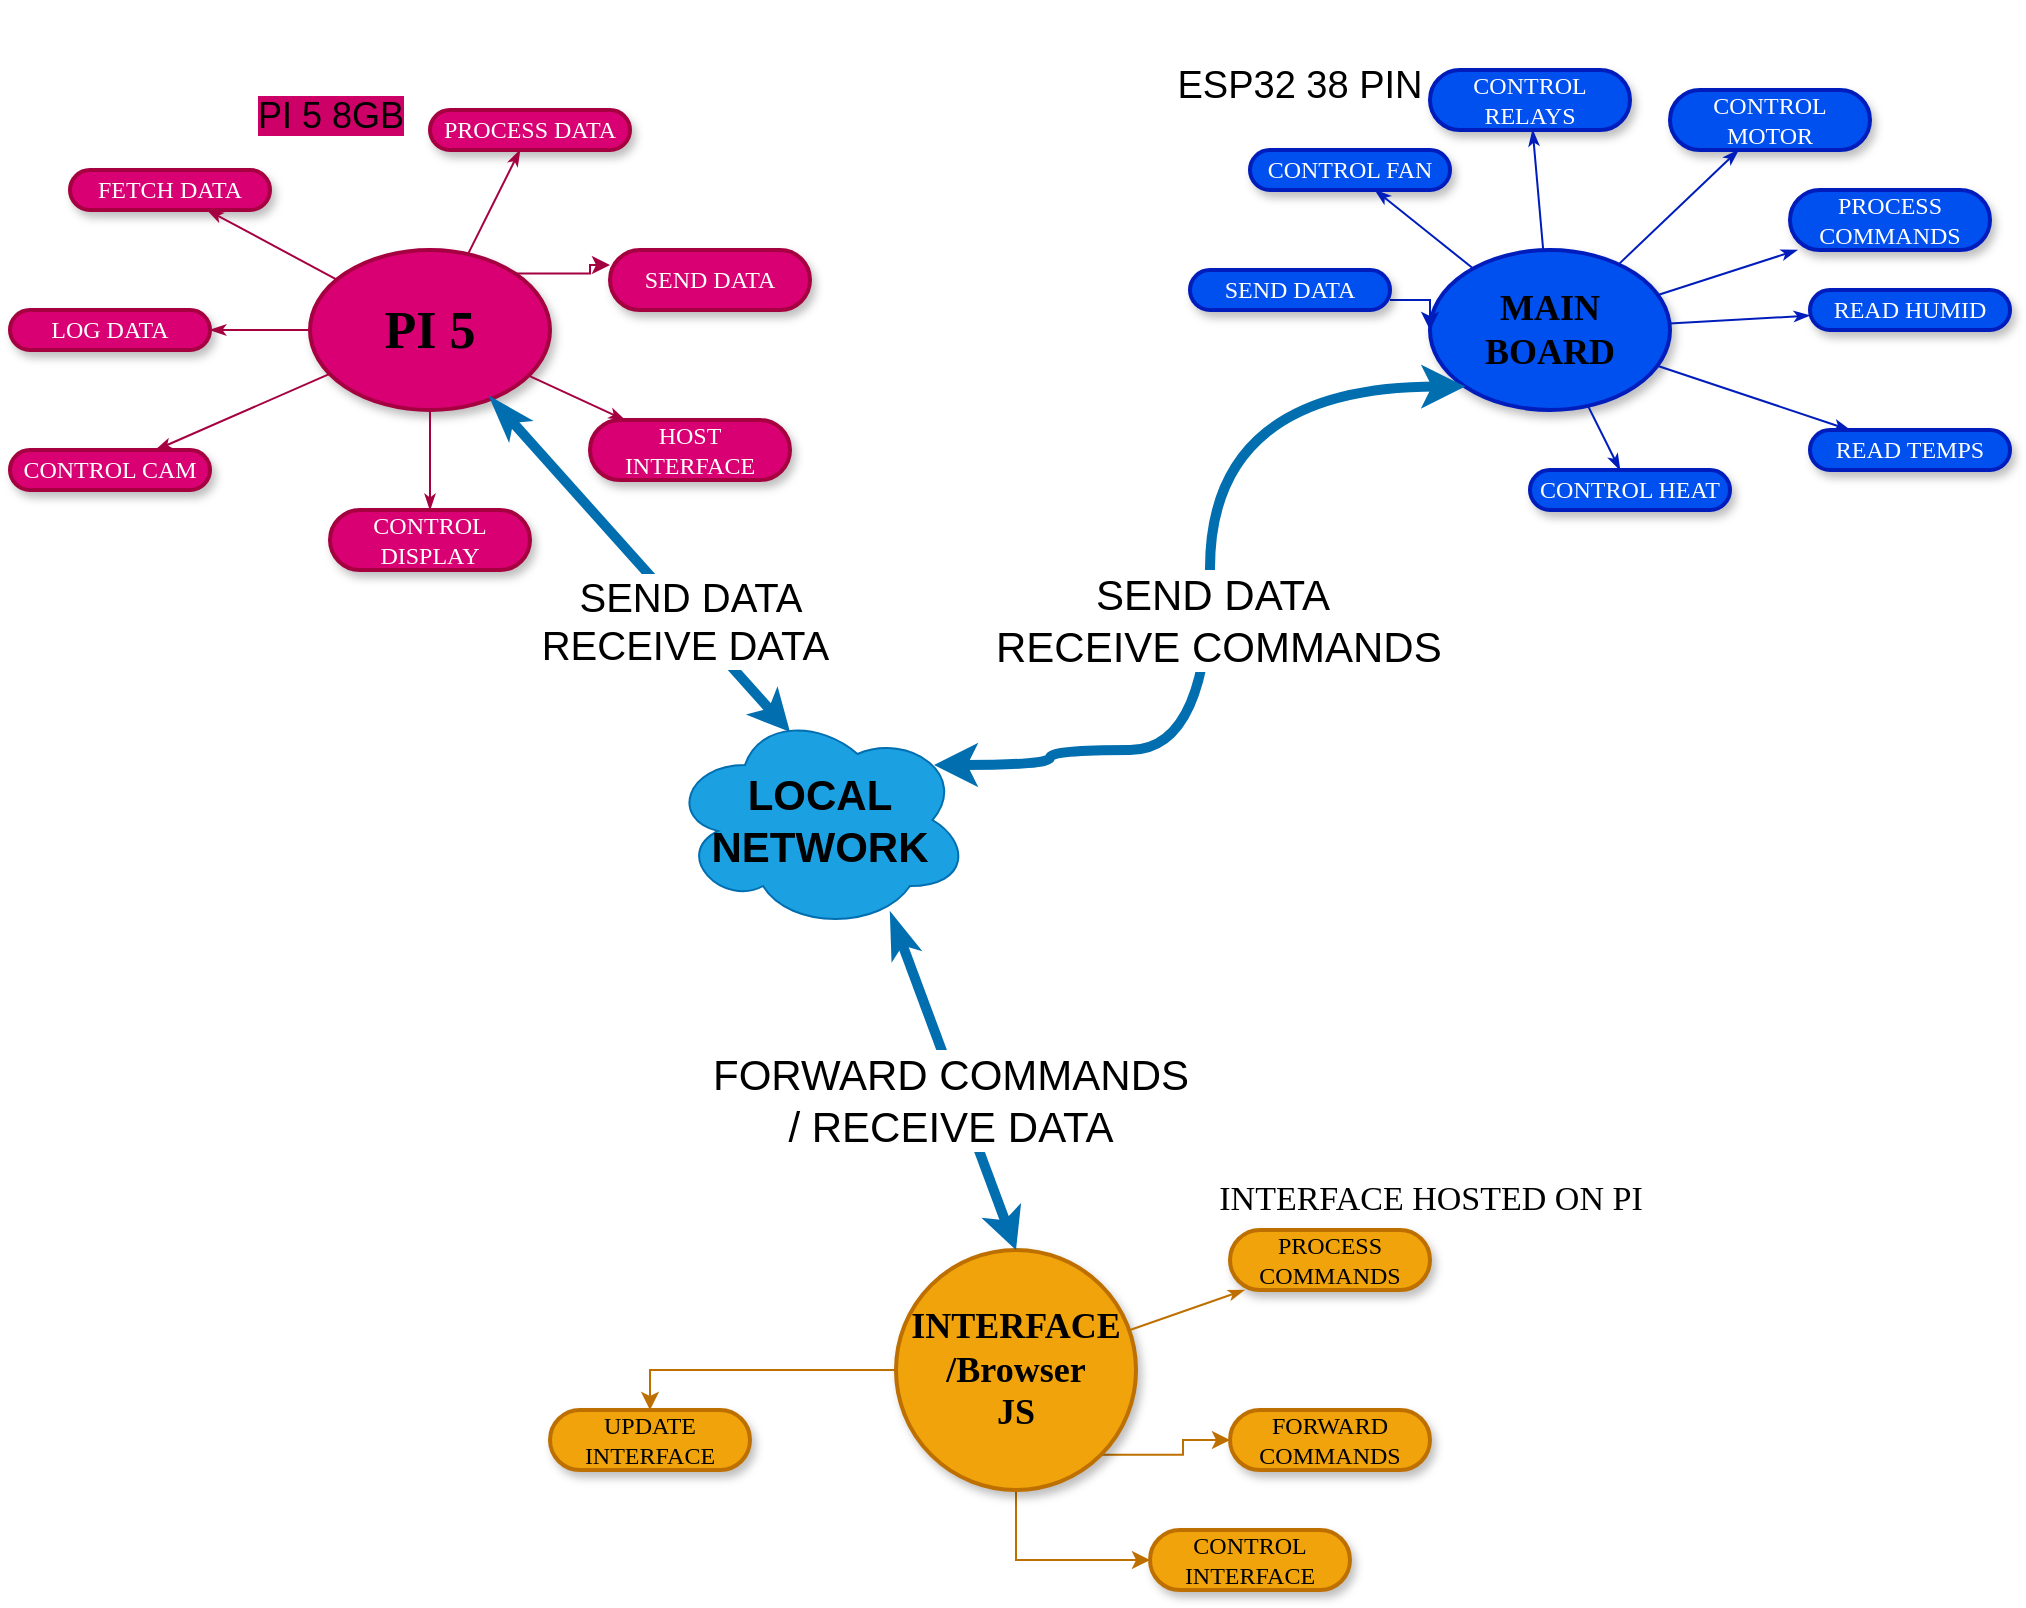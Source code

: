 <mxfile version="24.7.17">
  <diagram name="Page-1" id="ad52d381-51e7-2e0d-a935-2d0ddd2fd229">
    <mxGraphModel dx="1379" dy="804" grid="0" gridSize="10" guides="1" tooltips="1" connect="1" arrows="1" fold="1" page="1" pageScale="1" pageWidth="1100" pageHeight="850" background="#ffffff" math="0" shadow="0">
      <root>
        <mxCell id="0" />
        <mxCell id="1" parent="0" />
        <mxCell id="2c924340bb9dbf6c-1" value="FETCH DATA" style="whiteSpace=wrap;html=1;rounded=1;shadow=1;comic=0;labelBackgroundColor=none;strokeWidth=2;fontFamily=Verdana;fontSize=12;align=center;arcSize=50;fillColor=#d80073;fontColor=#ffffff;strokeColor=#A50040;" parent="1" vertex="1">
          <mxGeometry x="80" y="95" width="100" height="20" as="geometry" />
        </mxCell>
        <mxCell id="23CZjONYblCchgQIs71H-43" style="edgeStyle=orthogonalEdgeStyle;rounded=0;orthogonalLoop=1;jettySize=auto;html=1;exitX=1;exitY=0;exitDx=0;exitDy=0;entryX=0;entryY=0.25;entryDx=0;entryDy=0;fillColor=#d80073;strokeColor=#A50040;" parent="1" source="2c924340bb9dbf6c-2" target="23CZjONYblCchgQIs71H-42" edge="1">
          <mxGeometry relative="1" as="geometry" />
        </mxCell>
        <mxCell id="2c924340bb9dbf6c-2" value="&lt;font style=&quot;font-size: 26px;&quot; color=&quot;#000000&quot;&gt;&lt;b&gt;PI 5&lt;/b&gt;&lt;/font&gt;" style="ellipse;whiteSpace=wrap;html=1;rounded=1;shadow=1;comic=0;labelBackgroundColor=none;strokeWidth=2;fontFamily=Verdana;fontSize=12;align=center;fillColor=#d80073;fontColor=#ffffff;strokeColor=#A50040;" parent="1" vertex="1">
          <mxGeometry x="200" y="135" width="120" height="80" as="geometry" />
        </mxCell>
        <mxCell id="2c924340bb9dbf6c-3" value="&lt;span&gt;&lt;font color=&quot;#000000&quot; style=&quot;font-size: 18px;&quot;&gt;&lt;b&gt;MAIN BOARD&lt;/b&gt;&lt;/font&gt;&lt;/span&gt;" style="ellipse;whiteSpace=wrap;html=1;rounded=1;shadow=1;comic=0;labelBackgroundColor=none;strokeWidth=2;fontFamily=Verdana;fontSize=12;align=center;fillColor=#0050ef;fontColor=#ffffff;strokeColor=#001DBC;" parent="1" vertex="1">
          <mxGeometry x="760" y="135" width="120" height="80" as="geometry" />
        </mxCell>
        <mxCell id="23CZjONYblCchgQIs71H-7" style="edgeStyle=orthogonalEdgeStyle;rounded=0;orthogonalLoop=1;jettySize=auto;html=1;exitX=1;exitY=1;exitDx=0;exitDy=0;fillColor=#f0a30a;strokeColor=#BD7000;" parent="1" source="2c924340bb9dbf6c-4" target="23CZjONYblCchgQIs71H-6" edge="1">
          <mxGeometry relative="1" as="geometry" />
        </mxCell>
        <mxCell id="23CZjONYblCchgQIs71H-10" style="edgeStyle=orthogonalEdgeStyle;rounded=0;orthogonalLoop=1;jettySize=auto;html=1;exitX=0.5;exitY=1;exitDx=0;exitDy=0;entryX=0;entryY=0.5;entryDx=0;entryDy=0;fillColor=#f0a30a;strokeColor=#BD7000;" parent="1" source="2c924340bb9dbf6c-4" target="23CZjONYblCchgQIs71H-9" edge="1">
          <mxGeometry relative="1" as="geometry" />
        </mxCell>
        <mxCell id="23CZjONYblCchgQIs71H-12" style="edgeStyle=orthogonalEdgeStyle;rounded=0;orthogonalLoop=1;jettySize=auto;html=1;exitX=0;exitY=0.5;exitDx=0;exitDy=0;entryX=0.5;entryY=0;entryDx=0;entryDy=0;fillColor=#f0a30a;strokeColor=#BD7000;" parent="1" source="2c924340bb9dbf6c-4" target="23CZjONYblCchgQIs71H-11" edge="1">
          <mxGeometry relative="1" as="geometry" />
        </mxCell>
        <mxCell id="2c924340bb9dbf6c-4" value="&lt;font style=&quot;font-size: 18px;&quot;&gt;&lt;b&gt;INTERFACE&lt;br&gt;/Browser&lt;/b&gt;&lt;/font&gt;&lt;div style=&quot;font-size: 18px;&quot;&gt;&lt;font style=&quot;font-size: 18px;&quot;&gt;&lt;b&gt;JS&lt;/b&gt;&lt;/font&gt;&lt;/div&gt;" style="ellipse;whiteSpace=wrap;html=1;rounded=1;shadow=1;comic=0;labelBackgroundColor=none;strokeWidth=2;fontFamily=Verdana;fontSize=12;align=center;fillColor=#f0a30a;fontColor=#000000;strokeColor=#BD7000;" parent="1" vertex="1">
          <mxGeometry x="493" y="635" width="120" height="120" as="geometry" />
        </mxCell>
        <mxCell id="2c924340bb9dbf6c-8" value="&lt;span&gt;LOG DATA&lt;/span&gt;" style="whiteSpace=wrap;html=1;rounded=1;shadow=1;comic=0;labelBackgroundColor=none;strokeWidth=2;fontFamily=Verdana;fontSize=12;align=center;arcSize=50;fillColor=#d80073;fontColor=#ffffff;strokeColor=#A50040;" parent="1" vertex="1">
          <mxGeometry x="50" y="165" width="100" height="20" as="geometry" />
        </mxCell>
        <mxCell id="2c924340bb9dbf6c-9" value="&lt;span&gt;CONTROL CAM&lt;/span&gt;" style="whiteSpace=wrap;html=1;rounded=1;shadow=1;comic=0;labelBackgroundColor=none;strokeWidth=2;fontFamily=Verdana;fontSize=12;align=center;arcSize=50;fillColor=#d80073;fontColor=#ffffff;strokeColor=#A50040;" parent="1" vertex="1">
          <mxGeometry x="50" y="235" width="100" height="20" as="geometry" />
        </mxCell>
        <mxCell id="2c924340bb9dbf6c-10" value="PROCESS DATA" style="whiteSpace=wrap;html=1;rounded=1;shadow=1;comic=0;labelBackgroundColor=none;strokeWidth=2;fontFamily=Verdana;fontSize=12;align=center;arcSize=50;fillColor=#d80073;fontColor=#ffffff;strokeColor=#A50040;" parent="1" vertex="1">
          <mxGeometry x="260" y="65" width="100" height="20" as="geometry" />
        </mxCell>
        <mxCell id="2c924340bb9dbf6c-11" value="&lt;span&gt;CONTROL FAN&lt;/span&gt;" style="whiteSpace=wrap;html=1;rounded=1;shadow=1;comic=0;labelBackgroundColor=none;strokeWidth=2;fontFamily=Verdana;fontSize=12;align=center;arcSize=50;fillColor=#0050ef;fontColor=#ffffff;strokeColor=#001DBC;" parent="1" vertex="1">
          <mxGeometry x="670" y="85" width="100" height="20" as="geometry" />
        </mxCell>
        <mxCell id="2c924340bb9dbf6c-14" value="&lt;span&gt;CONTROL RELAYS&lt;/span&gt;" style="whiteSpace=wrap;html=1;rounded=1;shadow=1;comic=0;labelBackgroundColor=none;strokeWidth=2;fontFamily=Verdana;fontSize=12;align=center;arcSize=50;fillColor=#0050ef;fontColor=#ffffff;strokeColor=#001DBC;" parent="1" vertex="1">
          <mxGeometry x="760" y="45" width="100" height="30" as="geometry" />
        </mxCell>
        <mxCell id="2c924340bb9dbf6c-15" value="&lt;span&gt;CONTROL MOTOR&lt;/span&gt;" style="whiteSpace=wrap;html=1;rounded=1;shadow=1;comic=0;labelBackgroundColor=none;strokeWidth=2;fontFamily=Verdana;fontSize=12;align=center;arcSize=50;fillColor=#0050ef;fontColor=#ffffff;strokeColor=#001DBC;" parent="1" vertex="1">
          <mxGeometry x="880" y="55" width="100" height="30" as="geometry" />
        </mxCell>
        <mxCell id="2c924340bb9dbf6c-16" value="&lt;span&gt;PROCESS COMMANDS&lt;/span&gt;" style="whiteSpace=wrap;html=1;rounded=1;shadow=1;comic=0;labelBackgroundColor=none;strokeWidth=2;fontFamily=Verdana;fontSize=12;align=center;arcSize=50;fillColor=#0050ef;fontColor=#ffffff;strokeColor=#001DBC;" parent="1" vertex="1">
          <mxGeometry x="940" y="105" width="100" height="30" as="geometry" />
        </mxCell>
        <mxCell id="2c924340bb9dbf6c-17" value="&lt;span&gt;READ HUMID&lt;/span&gt;" style="whiteSpace=wrap;html=1;rounded=1;shadow=1;comic=0;labelBackgroundColor=none;strokeWidth=2;fontFamily=Verdana;fontSize=12;align=center;arcSize=50;fillColor=#0050ef;fontColor=#ffffff;strokeColor=#001DBC;" parent="1" vertex="1">
          <mxGeometry x="950" y="155" width="100" height="20" as="geometry" />
        </mxCell>
        <mxCell id="2c924340bb9dbf6c-18" value="&lt;span&gt;READ TEMPS&lt;/span&gt;" style="whiteSpace=wrap;html=1;rounded=1;shadow=1;comic=0;labelBackgroundColor=none;strokeWidth=2;fontFamily=Verdana;fontSize=12;align=center;arcSize=50;fillColor=#0050ef;fontColor=#ffffff;strokeColor=#001DBC;" parent="1" vertex="1">
          <mxGeometry x="950" y="225" width="100" height="20" as="geometry" />
        </mxCell>
        <mxCell id="2c924340bb9dbf6c-19" value="CONTROL HEAT" style="whiteSpace=wrap;html=1;rounded=1;shadow=1;comic=0;labelBackgroundColor=none;strokeWidth=2;fontFamily=Verdana;fontSize=12;align=center;arcSize=50;fillColor=#0050ef;fontColor=#ffffff;strokeColor=#001DBC;" parent="1" vertex="1">
          <mxGeometry x="810" y="245" width="100" height="20" as="geometry" />
        </mxCell>
        <mxCell id="2c924340bb9dbf6c-27" value="" style="edgeStyle=none;rounded=1;html=1;labelBackgroundColor=none;startArrow=none;startFill=0;startSize=5;endArrow=classicThin;endFill=1;endSize=5;jettySize=auto;orthogonalLoop=1;strokeColor=#A50040;strokeWidth=1;fontFamily=Verdana;fontSize=12;fillColor=#d80073;" parent="1" source="2c924340bb9dbf6c-2" target="2c924340bb9dbf6c-10" edge="1">
          <mxGeometry x="-0.003" relative="1" as="geometry">
            <mxPoint as="offset" />
          </mxGeometry>
        </mxCell>
        <mxCell id="2c924340bb9dbf6c-28" value="" style="edgeStyle=none;rounded=1;html=1;labelBackgroundColor=none;startArrow=none;startFill=0;startSize=5;endArrow=classicThin;endFill=1;endSize=5;jettySize=auto;orthogonalLoop=1;strokeColor=#A50040;strokeWidth=1;fontFamily=Verdana;fontSize=12;fillColor=#d80073;" parent="1" source="2c924340bb9dbf6c-2" target="2c924340bb9dbf6c-1" edge="1">
          <mxGeometry relative="1" as="geometry" />
        </mxCell>
        <mxCell id="2c924340bb9dbf6c-29" value="" style="edgeStyle=none;rounded=1;html=1;labelBackgroundColor=none;startArrow=none;startFill=0;startSize=5;endArrow=classicThin;endFill=1;endSize=5;jettySize=auto;orthogonalLoop=1;strokeColor=#A50040;strokeWidth=1;fontFamily=Verdana;fontSize=12;fillColor=#d80073;" parent="1" source="2c924340bb9dbf6c-2" target="2c924340bb9dbf6c-8" edge="1">
          <mxGeometry x="0.2" relative="1" as="geometry">
            <mxPoint as="offset" />
          </mxGeometry>
        </mxCell>
        <mxCell id="2c924340bb9dbf6c-30" value="" style="edgeStyle=none;rounded=1;html=1;labelBackgroundColor=none;startArrow=none;startFill=0;startSize=5;endArrow=classicThin;endFill=1;endSize=5;jettySize=auto;orthogonalLoop=1;strokeColor=#A50040;strokeWidth=1;fontFamily=Verdana;fontSize=12;fillColor=#d80073;" parent="1" source="2c924340bb9dbf6c-2" target="2c924340bb9dbf6c-9" edge="1">
          <mxGeometry relative="1" as="geometry" />
        </mxCell>
        <mxCell id="2c924340bb9dbf6c-31" value="&lt;font style=&quot;font-size: 17px;&quot;&gt;INTERFACE HOSTED ON PI&lt;/font&gt;" style="edgeStyle=none;rounded=1;html=1;labelBackgroundColor=none;startArrow=classic;startFill=1;startSize=5;endArrow=classicThin;endFill=1;endSize=5;jettySize=auto;orthogonalLoop=1;strokeColor=#006EAF;strokeWidth=5;fontFamily=Verdana;fontSize=12;fillColor=#1ba1e2;exitX=0.4;exitY=0.1;exitDx=0;exitDy=0;exitPerimeter=0;" parent="1" source="23CZjONYblCchgQIs71H-26" target="2c924340bb9dbf6c-2" edge="1">
          <mxGeometry x="-1" y="-396" relative="1" as="geometry">
            <mxPoint x="25" y="498" as="offset" />
          </mxGeometry>
        </mxCell>
        <mxCell id="23CZjONYblCchgQIs71H-40" value="&lt;font style=&quot;font-size: 20px;&quot;&gt;SEND DATA &lt;br&gt;RECEIVE DATA&amp;nbsp;&lt;/font&gt;" style="edgeLabel;html=1;align=center;verticalAlign=middle;resizable=0;points=[];" parent="2c924340bb9dbf6c-31" vertex="1" connectable="0">
          <mxGeometry x="-0.193" y="4" relative="1" as="geometry">
            <mxPoint x="13" y="8" as="offset" />
          </mxGeometry>
        </mxCell>
        <mxCell id="2c924340bb9dbf6c-40" value="" style="edgeStyle=none;rounded=1;html=1;labelBackgroundColor=none;startArrow=none;startFill=0;startSize=5;endArrow=classicThin;endFill=1;endSize=5;jettySize=auto;orthogonalLoop=1;strokeColor=#001DBC;strokeWidth=1;fontFamily=Verdana;fontSize=12;fillColor=#0050ef;" parent="1" source="2c924340bb9dbf6c-3" target="2c924340bb9dbf6c-19" edge="1">
          <mxGeometry relative="1" as="geometry" />
        </mxCell>
        <mxCell id="2c924340bb9dbf6c-41" value="" style="edgeStyle=none;rounded=1;html=1;labelBackgroundColor=none;startArrow=none;startFill=0;startSize=5;endArrow=classicThin;endFill=1;endSize=5;jettySize=auto;orthogonalLoop=1;strokeColor=#001DBC;strokeWidth=1;fontFamily=Verdana;fontSize=12;fillColor=#0050ef;" parent="1" source="2c924340bb9dbf6c-3" target="2c924340bb9dbf6c-18" edge="1">
          <mxGeometry relative="1" as="geometry" />
        </mxCell>
        <mxCell id="2c924340bb9dbf6c-42" value="" style="edgeStyle=none;rounded=1;html=1;labelBackgroundColor=none;startArrow=none;startFill=0;startSize=5;endArrow=classicThin;endFill=1;endSize=5;jettySize=auto;orthogonalLoop=1;strokeColor=#001DBC;strokeWidth=1;fontFamily=Verdana;fontSize=12;fillColor=#0050ef;" parent="1" source="2c924340bb9dbf6c-3" target="2c924340bb9dbf6c-17" edge="1">
          <mxGeometry relative="1" as="geometry" />
        </mxCell>
        <mxCell id="2c924340bb9dbf6c-43" value="" style="edgeStyle=none;rounded=1;html=1;labelBackgroundColor=none;startArrow=none;startFill=0;startSize=5;endArrow=classicThin;endFill=1;endSize=5;jettySize=auto;orthogonalLoop=1;strokeColor=#001DBC;strokeWidth=1;fontFamily=Verdana;fontSize=12;fillColor=#0050ef;" parent="1" source="2c924340bb9dbf6c-3" target="2c924340bb9dbf6c-16" edge="1">
          <mxGeometry relative="1" as="geometry" />
        </mxCell>
        <mxCell id="2c924340bb9dbf6c-44" value="" style="edgeStyle=none;rounded=1;html=1;labelBackgroundColor=none;startArrow=none;startFill=0;startSize=5;endArrow=classicThin;endFill=1;endSize=5;jettySize=auto;orthogonalLoop=1;strokeColor=#001DBC;strokeWidth=1;fontFamily=Verdana;fontSize=12;fillColor=#0050ef;" parent="1" source="2c924340bb9dbf6c-3" target="2c924340bb9dbf6c-15" edge="1">
          <mxGeometry relative="1" as="geometry" />
        </mxCell>
        <mxCell id="2c924340bb9dbf6c-45" value="" style="edgeStyle=none;rounded=1;html=1;labelBackgroundColor=none;startArrow=none;startFill=0;startSize=5;endArrow=classicThin;endFill=1;endSize=5;jettySize=auto;orthogonalLoop=1;strokeColor=#001DBC;strokeWidth=1;fontFamily=Verdana;fontSize=12;fillColor=#0050ef;" parent="1" source="2c924340bb9dbf6c-3" target="2c924340bb9dbf6c-14" edge="1">
          <mxGeometry relative="1" as="geometry" />
        </mxCell>
        <mxCell id="2c924340bb9dbf6c-46" value="" style="edgeStyle=none;rounded=1;html=1;labelBackgroundColor=none;startArrow=none;startFill=0;startSize=5;endArrow=classicThin;endFill=1;endSize=5;jettySize=auto;orthogonalLoop=1;strokeColor=#001DBC;strokeWidth=1;fontFamily=Verdana;fontSize=12;fillColor=#0050ef;" parent="1" source="2c924340bb9dbf6c-3" target="2c924340bb9dbf6c-11" edge="1">
          <mxGeometry relative="1" as="geometry" />
        </mxCell>
        <mxCell id="2c924340bb9dbf6c-55" value="&lt;span&gt;HOST INTERFACE&lt;/span&gt;" style="whiteSpace=wrap;html=1;rounded=1;shadow=1;comic=0;labelBackgroundColor=none;strokeWidth=2;fontFamily=Verdana;fontSize=12;align=center;arcSize=50;fillColor=#d80073;fontColor=#ffffff;strokeColor=#A50040;" parent="1" vertex="1">
          <mxGeometry x="340" y="220" width="100" height="30" as="geometry" />
        </mxCell>
        <mxCell id="2c924340bb9dbf6c-56" value="&lt;span&gt;CONTROL DISPLAY&lt;/span&gt;" style="whiteSpace=wrap;html=1;rounded=1;shadow=1;comic=0;labelBackgroundColor=none;strokeWidth=2;fontFamily=Verdana;fontSize=12;align=center;arcSize=50;fillColor=#d80073;fontColor=#ffffff;strokeColor=#A50040;" parent="1" vertex="1">
          <mxGeometry x="210" y="265" width="100" height="30" as="geometry" />
        </mxCell>
        <mxCell id="2c924340bb9dbf6c-60" value="&lt;span&gt;PROCESS COMMANDS&lt;/span&gt;" style="whiteSpace=wrap;html=1;rounded=1;shadow=1;comic=0;labelBackgroundColor=none;strokeWidth=2;fontFamily=Verdana;fontSize=12;align=center;arcSize=50;fillColor=#f0a30a;fontColor=#000000;strokeColor=#BD7000;" parent="1" vertex="1">
          <mxGeometry x="660" y="625" width="100" height="30" as="geometry" />
        </mxCell>
        <mxCell id="2c924340bb9dbf6c-61" value="" style="edgeStyle=none;rounded=1;html=1;labelBackgroundColor=none;startArrow=none;startFill=0;startSize=5;endArrow=classicThin;endFill=1;endSize=5;jettySize=auto;orthogonalLoop=1;strokeColor=#A50040;strokeWidth=1;fontFamily=Verdana;fontSize=12;fillColor=#d80073;" parent="1" source="2c924340bb9dbf6c-2" target="2c924340bb9dbf6c-55" edge="1">
          <mxGeometry relative="1" as="geometry" />
        </mxCell>
        <mxCell id="2c924340bb9dbf6c-62" value="" style="edgeStyle=none;rounded=1;html=1;labelBackgroundColor=none;startArrow=none;startFill=0;startSize=5;endArrow=classicThin;endFill=1;endSize=5;jettySize=auto;orthogonalLoop=1;strokeColor=#A50040;strokeWidth=1;fontFamily=Verdana;fontSize=12;fillColor=#d80073;" parent="1" source="2c924340bb9dbf6c-2" target="2c924340bb9dbf6c-56" edge="1">
          <mxGeometry relative="1" as="geometry" />
        </mxCell>
        <mxCell id="2c924340bb9dbf6c-76" value="" style="edgeStyle=none;rounded=1;html=1;labelBackgroundColor=none;startArrow=none;startFill=0;startSize=5;endArrow=classicThin;endFill=1;endSize=5;jettySize=auto;orthogonalLoop=1;strokeColor=#BD7000;strokeWidth=1;fontFamily=Verdana;fontSize=12;fillColor=#f0a30a;" parent="1" source="2c924340bb9dbf6c-4" target="2c924340bb9dbf6c-60" edge="1">
          <mxGeometry relative="1" as="geometry" />
        </mxCell>
        <mxCell id="23CZjONYblCchgQIs71H-6" value="&lt;span&gt;FORWARD COMMANDS&lt;/span&gt;" style="whiteSpace=wrap;html=1;rounded=1;shadow=1;comic=0;labelBackgroundColor=none;strokeWidth=2;fontFamily=Verdana;fontSize=12;align=center;arcSize=50;fillColor=#f0a30a;fontColor=#000000;strokeColor=#BD7000;" parent="1" vertex="1">
          <mxGeometry x="660" y="715" width="100" height="30" as="geometry" />
        </mxCell>
        <mxCell id="23CZjONYblCchgQIs71H-9" value="&lt;span&gt;CONTROL&lt;br&gt;INTERFACE&lt;/span&gt;" style="whiteSpace=wrap;html=1;rounded=1;shadow=1;comic=0;labelBackgroundColor=none;strokeWidth=2;fontFamily=Verdana;fontSize=12;align=center;arcSize=50;fillColor=#f0a30a;fontColor=#000000;strokeColor=#BD7000;" parent="1" vertex="1">
          <mxGeometry x="620" y="775" width="100" height="30" as="geometry" />
        </mxCell>
        <mxCell id="23CZjONYblCchgQIs71H-11" value="&lt;span&gt;UPDATE INTERFACE&lt;/span&gt;" style="whiteSpace=wrap;html=1;rounded=1;shadow=1;comic=0;labelBackgroundColor=none;strokeWidth=2;fontFamily=Verdana;fontSize=12;align=center;arcSize=50;fillColor=#f0a30a;fontColor=#000000;strokeColor=#BD7000;" parent="1" vertex="1">
          <mxGeometry x="320" y="715" width="100" height="30" as="geometry" />
        </mxCell>
        <mxCell id="23CZjONYblCchgQIs71H-19" value="&lt;font style=&quot;font-size: 19px;&quot;&gt;ESP32 38 PIN&lt;/font&gt;" style="text;html=1;align=center;verticalAlign=middle;whiteSpace=wrap;rounded=0;" parent="1" vertex="1">
          <mxGeometry x="630" y="10" width="130" height="85" as="geometry" />
        </mxCell>
        <mxCell id="23CZjONYblCchgQIs71H-20" value="&lt;font style=&quot;font-size: 18px; background-color: rgb(204, 0, 102);&quot;&gt;PI 5 8GB&lt;/font&gt;" style="edgeLabel;html=1;align=center;verticalAlign=middle;resizable=0;points=[];rotation=0;" parent="1" vertex="1" connectable="0">
          <mxGeometry x="150" y="45" as="geometry">
            <mxPoint x="59.56" y="22.84" as="offset" />
          </mxGeometry>
        </mxCell>
        <mxCell id="23CZjONYblCchgQIs71H-30" value="" style="edgeStyle=none;rounded=1;html=1;labelBackgroundColor=none;startArrow=classic;startFill=1;startSize=5;endArrow=classicThin;endFill=1;endSize=5;jettySize=auto;orthogonalLoop=1;strokeColor=#006EAF;strokeWidth=5;fontFamily=Verdana;fontSize=12;fillColor=#1ba1e2;entryX=0.738;entryY=0.932;entryDx=0;entryDy=0;exitX=0.5;exitY=0;exitDx=0;exitDy=0;entryPerimeter=0;" parent="1" source="2c924340bb9dbf6c-4" target="23CZjONYblCchgQIs71H-26" edge="1">
          <mxGeometry x="-1" y="-194" relative="1" as="geometry">
            <mxPoint x="553" y="635" as="sourcePoint" />
            <mxPoint x="390" y="250" as="targetPoint" />
            <mxPoint x="8" y="26" as="offset" />
          </mxGeometry>
        </mxCell>
        <mxCell id="23CZjONYblCchgQIs71H-26" value="&lt;font color=&quot;#000000&quot; style=&quot;font-size: 21px;&quot;&gt;&lt;b&gt;LOCAL NETWORK&lt;/b&gt;&lt;/font&gt;" style="ellipse;shape=cloud;whiteSpace=wrap;html=1;fillColor=#1ba1e2;fontColor=#ffffff;strokeColor=#006EAF;" parent="1" vertex="1">
          <mxGeometry x="380" y="365" width="150" height="110" as="geometry" />
        </mxCell>
        <mxCell id="23CZjONYblCchgQIs71H-37" style="edgeStyle=orthogonalEdgeStyle;rounded=0;orthogonalLoop=1;jettySize=auto;html=1;exitX=0;exitY=1;exitDx=0;exitDy=0;entryX=0.88;entryY=0.25;entryDx=0;entryDy=0;entryPerimeter=0;curved=1;fillColor=#1ba1e2;strokeColor=#006EAF;startArrow=classic;startFill=1;strokeWidth=5;" parent="1" source="2c924340bb9dbf6c-3" target="23CZjONYblCchgQIs71H-26" edge="1">
          <mxGeometry relative="1" as="geometry">
            <Array as="points">
              <mxPoint x="650" y="203" />
              <mxPoint x="650" y="385" />
              <mxPoint x="570" y="385" />
              <mxPoint x="570" y="393" />
            </Array>
          </mxGeometry>
        </mxCell>
        <mxCell id="23CZjONYblCchgQIs71H-38" value="&lt;font style=&quot;font-size: 21px;&quot;&gt;SEND DATA &lt;br style=&quot;&quot;&gt;&amp;nbsp;RECEIVE COMMANDS&lt;/font&gt;" style="edgeLabel;html=1;align=center;verticalAlign=middle;resizable=0;points=[];" parent="23CZjONYblCchgQIs71H-37" vertex="1" connectable="0">
          <mxGeometry x="0.428" y="-14" relative="1" as="geometry">
            <mxPoint x="16" y="-51" as="offset" />
          </mxGeometry>
        </mxCell>
        <mxCell id="23CZjONYblCchgQIs71H-39" value="&lt;font style=&quot;font-size: 21px;&quot;&gt;FORWARD COMMANDS&lt;br style=&quot;&quot;&gt;/ RECEIVE DATA&lt;/font&gt;" style="edgeLabel;html=1;align=center;verticalAlign=middle;resizable=0;points=[];" parent="1" vertex="1" connectable="0">
          <mxGeometry x="520.004" y="560" as="geometry" />
        </mxCell>
        <mxCell id="23CZjONYblCchgQIs71H-42" value="SEND DATA" style="whiteSpace=wrap;html=1;rounded=1;shadow=1;comic=0;labelBackgroundColor=none;strokeWidth=2;fontFamily=Verdana;fontSize=12;align=center;arcSize=50;fillColor=#d80073;fontColor=#ffffff;strokeColor=#A50040;" parent="1" vertex="1">
          <mxGeometry x="350" y="135" width="100" height="30" as="geometry" />
        </mxCell>
        <mxCell id="23CZjONYblCchgQIs71H-45" style="edgeStyle=orthogonalEdgeStyle;rounded=0;orthogonalLoop=1;jettySize=auto;html=1;exitX=1;exitY=0.75;exitDx=0;exitDy=0;entryX=0;entryY=0.5;entryDx=0;entryDy=0;fillColor=#0050ef;strokeColor=#001DBC;" parent="1" source="23CZjONYblCchgQIs71H-44" target="2c924340bb9dbf6c-3" edge="1">
          <mxGeometry relative="1" as="geometry" />
        </mxCell>
        <mxCell id="23CZjONYblCchgQIs71H-44" value="&lt;span&gt;SEND DATA&lt;/span&gt;" style="whiteSpace=wrap;html=1;rounded=1;shadow=1;comic=0;labelBackgroundColor=none;strokeWidth=2;fontFamily=Verdana;fontSize=12;align=center;arcSize=50;fillColor=#0050ef;fontColor=#ffffff;strokeColor=#001DBC;" parent="1" vertex="1">
          <mxGeometry x="640" y="145" width="100" height="20" as="geometry" />
        </mxCell>
      </root>
    </mxGraphModel>
  </diagram>
</mxfile>
